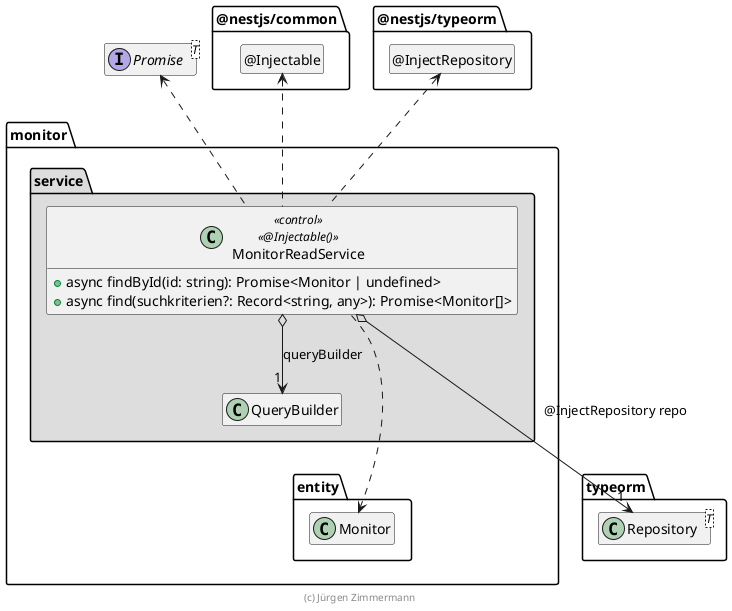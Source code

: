 ' Copyright (C) 2019 - present Juergen Zimmermann, Hochschule Karlsruhe
'
' This program is free software: you can redistribute it and/or modify
' it under the terms of the GNU General Public License as published by
' the Free Software Foundation, either version 3 of the License, or
' (at your option) any later version.
'
' This program is distributed in the hope that it will be useful,
' but WITHOUT ANY WARRANTY; without even the implied warranty of
' MERCHANTABILITY or FITNESS FOR A PARTICULAR PURPOSE.  See the
' GNU General Public License for more details.
'
' You should have received a copy of the GNU General Public License
' along with this program.  If not, see <https://www.gnu.org/licenses/>.

' Preview durch <Alt>d

@startuml Anwendungskern

interface Promise<T>

package @nestjs/common {
  class "@Injectable" as Injectable
  hide Injectable circle
}

package typeorm {
  class Repository<T>
}

package @nestjs/typeorm {
  class "@InjectRepository" as InjectRepository
  hide InjectRepository circle
}

package monitor {
  package entity {
    class Monitor
  }

  package service #DDDDDD {
    class QueryBuilder

    class MonitorReadService << control >> <<@Injectable()>> {
      + async findById(id: string): Promise<Monitor | undefined>
      + async find(suchkriterien?: Record<string, any>): Promise<Monitor[]>
    }

    MonitorReadService o--> "1" QueryBuilder: queryBuilder
    MonitorReadService o--> "1" Repository: @InjectRepository repo

    MonitorReadService .up.> Injectable
    MonitorReadService .up.> InjectRepository

    MonitorReadService .up.> Promise
    MonitorReadService ..> Monitor

    QueryBuilder .[hidden].> Repository
    QueryBuilder .[hidden].> Monitor
  }
}

hide empty members

footer (c) Jürgen Zimmermann

@enduml
